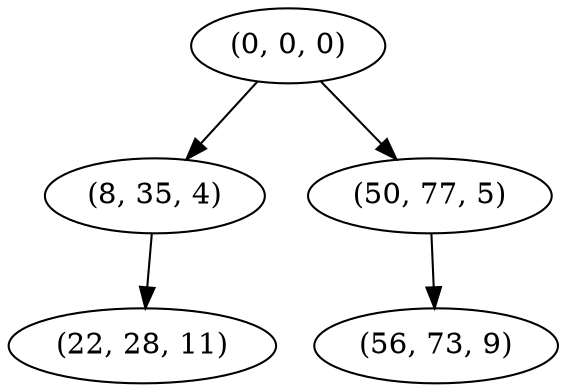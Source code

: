 digraph tree {
    "(0, 0, 0)";
    "(8, 35, 4)";
    "(22, 28, 11)";
    "(50, 77, 5)";
    "(56, 73, 9)";
    "(0, 0, 0)" -> "(8, 35, 4)";
    "(0, 0, 0)" -> "(50, 77, 5)";
    "(8, 35, 4)" -> "(22, 28, 11)";
    "(50, 77, 5)" -> "(56, 73, 9)";
}
